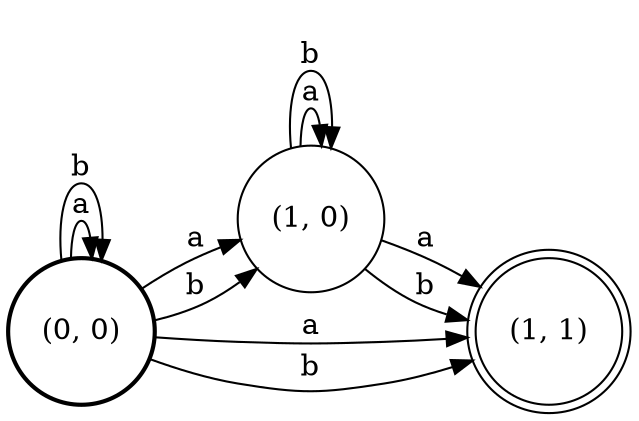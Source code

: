 digraph FST {
rankdir = LR;
size = "8.5,11";
center = 1;
orientation = Portrait;
ranksep = "0.4";
nodesep = "0.25";
0 [label = "(0, 0)", shape = circle, style = bold, fontsize = 14]
	0 -> 0 [label = "a", fontsize = 14];
	0 -> 1 [label = "a", fontsize = 14];
	0 -> 2 [label = "a", fontsize = 14];
	0 -> 0 [label = "b", fontsize = 14];
	0 -> 1 [label = "b", fontsize = 14];
	0 -> 2 [label = "b", fontsize = 14];
1 [label = "(1, 0)", shape = circle, style = solid, fontsize = 14]
	1 -> 1 [label = "a", fontsize = 14];
	1 -> 2 [label = "a", fontsize = 14];
	1 -> 1 [label = "b", fontsize = 14];
	1 -> 2 [label = "b", fontsize = 14];
2 [label = "(1, 1)", shape = doublecircle, style = solid, fontsize = 14]
}
